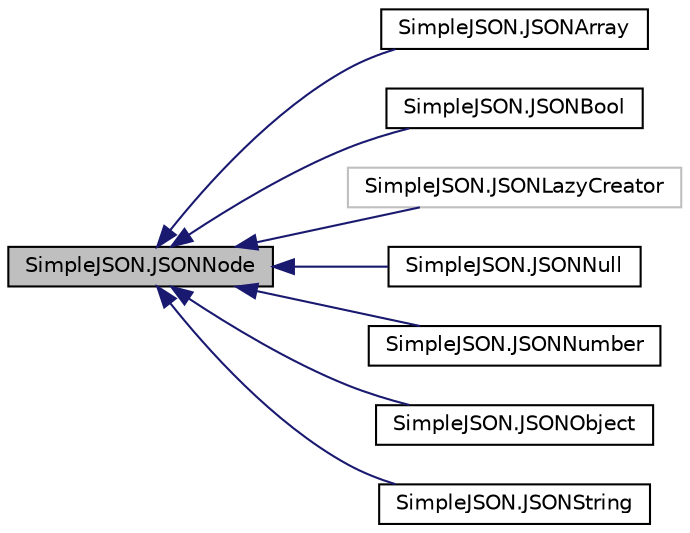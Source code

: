digraph "SimpleJSON.JSONNode"
{
 // LATEX_PDF_SIZE
  edge [fontname="Helvetica",fontsize="10",labelfontname="Helvetica",labelfontsize="10"];
  node [fontname="Helvetica",fontsize="10",shape=record];
  rankdir="LR";
  Node1 [label="SimpleJSON.JSONNode",height=0.2,width=0.4,color="black", fillcolor="grey75", style="filled", fontcolor="black",tooltip=" "];
  Node1 -> Node2 [dir="back",color="midnightblue",fontsize="10",style="solid",fontname="Helvetica"];
  Node2 [label="SimpleJSON.JSONArray",height=0.2,width=0.4,color="black", fillcolor="white", style="filled",URL="$class_simple_j_s_o_n_1_1_j_s_o_n_array.html",tooltip=" "];
  Node1 -> Node3 [dir="back",color="midnightblue",fontsize="10",style="solid",fontname="Helvetica"];
  Node3 [label="SimpleJSON.JSONBool",height=0.2,width=0.4,color="black", fillcolor="white", style="filled",URL="$class_simple_j_s_o_n_1_1_j_s_o_n_bool.html",tooltip=" "];
  Node1 -> Node4 [dir="back",color="midnightblue",fontsize="10",style="solid",fontname="Helvetica"];
  Node4 [label="SimpleJSON.JSONLazyCreator",height=0.2,width=0.4,color="grey75", fillcolor="white", style="filled",tooltip=" "];
  Node1 -> Node5 [dir="back",color="midnightblue",fontsize="10",style="solid",fontname="Helvetica"];
  Node5 [label="SimpleJSON.JSONNull",height=0.2,width=0.4,color="black", fillcolor="white", style="filled",URL="$class_simple_j_s_o_n_1_1_j_s_o_n_null.html",tooltip=" "];
  Node1 -> Node6 [dir="back",color="midnightblue",fontsize="10",style="solid",fontname="Helvetica"];
  Node6 [label="SimpleJSON.JSONNumber",height=0.2,width=0.4,color="black", fillcolor="white", style="filled",URL="$class_simple_j_s_o_n_1_1_j_s_o_n_number.html",tooltip=" "];
  Node1 -> Node7 [dir="back",color="midnightblue",fontsize="10",style="solid",fontname="Helvetica"];
  Node7 [label="SimpleJSON.JSONObject",height=0.2,width=0.4,color="black", fillcolor="white", style="filled",URL="$class_simple_j_s_o_n_1_1_j_s_o_n_object.html",tooltip=" "];
  Node1 -> Node8 [dir="back",color="midnightblue",fontsize="10",style="solid",fontname="Helvetica"];
  Node8 [label="SimpleJSON.JSONString",height=0.2,width=0.4,color="black", fillcolor="white", style="filled",URL="$class_simple_j_s_o_n_1_1_j_s_o_n_string.html",tooltip=" "];
}
